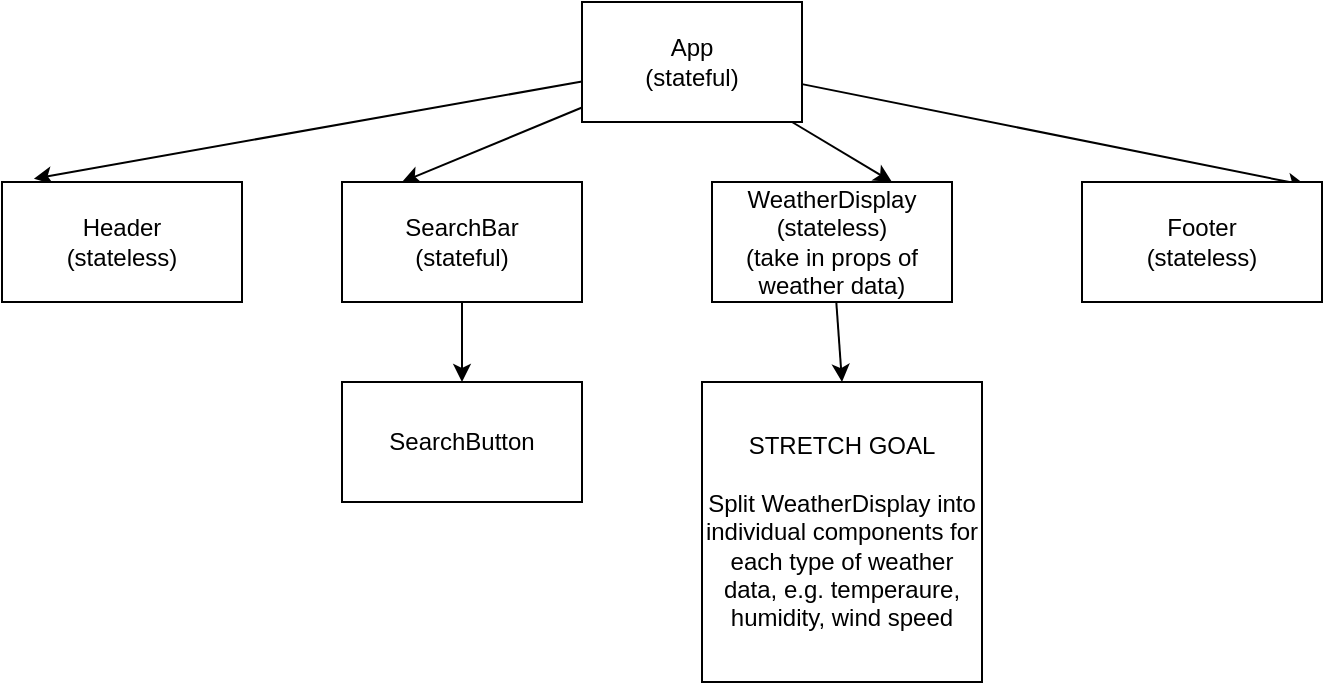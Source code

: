 <mxfile>
    <diagram id="lesH4LscrSkoi1dgfwtS" name="Page-1">
        <mxGraphModel dx="1377" dy="509" grid="1" gridSize="10" guides="1" tooltips="1" connect="1" arrows="1" fold="1" page="1" pageScale="1" pageWidth="850" pageHeight="1100" math="0" shadow="0">
            <root>
                <mxCell id="0"/>
                <mxCell id="1" parent="0"/>
                <mxCell id="8" style="edgeStyle=none;html=1;entryX=0.133;entryY=-0.028;entryDx=0;entryDy=0;entryPerimeter=0;" edge="1" parent="1" source="2" target="3">
                    <mxGeometry relative="1" as="geometry"/>
                </mxCell>
                <mxCell id="9" style="edgeStyle=none;html=1;entryX=0.25;entryY=0;entryDx=0;entryDy=0;" edge="1" parent="1" source="2" target="4">
                    <mxGeometry relative="1" as="geometry"/>
                </mxCell>
                <mxCell id="10" style="edgeStyle=none;html=1;entryX=0.75;entryY=0;entryDx=0;entryDy=0;" edge="1" parent="1" source="2" target="5">
                    <mxGeometry relative="1" as="geometry"/>
                </mxCell>
                <mxCell id="11" style="edgeStyle=none;html=1;entryX=0.932;entryY=0.028;entryDx=0;entryDy=0;entryPerimeter=0;" edge="1" parent="1" source="2" target="6">
                    <mxGeometry relative="1" as="geometry"/>
                </mxCell>
                <mxCell id="2" value="App&lt;br&gt;(stateful)" style="rounded=0;whiteSpace=wrap;html=1;" vertex="1" parent="1">
                    <mxGeometry x="360" y="50" width="110" height="60" as="geometry"/>
                </mxCell>
                <mxCell id="3" value="Header&lt;br&gt;(stateless)" style="rounded=0;whiteSpace=wrap;html=1;" vertex="1" parent="1">
                    <mxGeometry x="70" y="140" width="120" height="60" as="geometry"/>
                </mxCell>
                <mxCell id="12" style="edgeStyle=none;html=1;entryX=0.5;entryY=0;entryDx=0;entryDy=0;" edge="1" parent="1" source="4" target="7">
                    <mxGeometry relative="1" as="geometry"/>
                </mxCell>
                <mxCell id="4" value="SearchBar&lt;br&gt;(stateful)" style="rounded=0;whiteSpace=wrap;html=1;" vertex="1" parent="1">
                    <mxGeometry x="240" y="140" width="120" height="60" as="geometry"/>
                </mxCell>
                <mxCell id="14" style="edgeStyle=none;html=1;entryX=0.5;entryY=0;entryDx=0;entryDy=0;" edge="1" parent="1" source="5" target="13">
                    <mxGeometry relative="1" as="geometry"/>
                </mxCell>
                <mxCell id="5" value="WeatherDisplay&lt;br&gt;(stateless)&lt;br&gt;(take in props of weather data)" style="rounded=0;whiteSpace=wrap;html=1;" vertex="1" parent="1">
                    <mxGeometry x="425" y="140" width="120" height="60" as="geometry"/>
                </mxCell>
                <mxCell id="6" value="Footer&lt;br&gt;(stateless)" style="rounded=0;whiteSpace=wrap;html=1;" vertex="1" parent="1">
                    <mxGeometry x="610" y="140" width="120" height="60" as="geometry"/>
                </mxCell>
                <mxCell id="7" value="SearchButton" style="rounded=0;whiteSpace=wrap;html=1;" vertex="1" parent="1">
                    <mxGeometry x="240" y="240" width="120" height="60" as="geometry"/>
                </mxCell>
                <mxCell id="13" value="STRETCH GOAL&lt;br&gt;&lt;br&gt;Split WeatherDisplay into individual components for each type of weather data, e.g. temperaure, humidity, wind speed" style="rounded=0;whiteSpace=wrap;html=1;" vertex="1" parent="1">
                    <mxGeometry x="420" y="240" width="140" height="150" as="geometry"/>
                </mxCell>
            </root>
        </mxGraphModel>
    </diagram>
</mxfile>